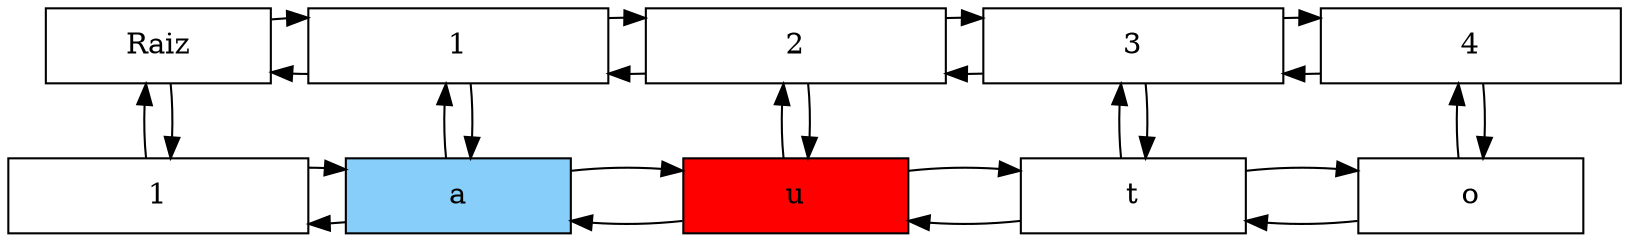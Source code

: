 digraph M{ 
node[ shape = box] 
Raiz[label = "Raiz", width=1.5, group = 1]; 
 
f0[label = "1" width=2.0 , group = 1 ]; 
c0[label = "1" width=2.0 , group = 2 ]; 
c1[label = "2" width=2.0 , group = 3 ]; 
c2[label = "3" width=2.0 , group = 4 ]; 
c3[label = "4" width=2.0 , group = 5 ]; 
c0 -> c1[dir = back]; 
c0 -> c1 
c1 -> c2[dir = back]; 
c1 -> c2 
c2 -> c3[dir = back]; 
c2 -> c3 
 Raiz -> f0 [dir = back];  
 Raiz -> f0 ; 
 Raiz -> c0 [dir = back]; 
 Raiz -> c0 ; 
{rank = same;Raiz;c0;c1;c2;c3;} 
n0[label = "a" width = 1.5,fillcolor = lightskyblue,style = filled,group =2]; 
n0[label = "a" width = 1.5, group =2]; 
n1[label = "u" width = 1.5,fillcolor = red,style = filled, group =3]; 
n1[label = "u" width = 1.5, group =3]; 
n2[label = "t" width = 1.5, group =4]; 
n2[label = "t" width = 1.5, group =4]; 
n3[label = "o" width = 1.5, group =5]; 
n3[label = "o" width = 1.5, group =5]; 
c0 -> n0 [dir = back];  
c0 -> n0
c1 -> n1 [dir = back];  
c1 -> n1
c2 -> n2 [dir = back];  
c2 -> n2
c3 -> n3 [dir = back];  
c3 -> n3
f0 -> n0 [dir = back];  
f0 -> n0
n0 -> n1 [dir = back];  
n0 -> n1
n1 -> n2 [dir = back];  
n1 -> n2
n2 -> n3 [dir = back];  
n2 -> n3
{rank = same;f0;n0;n1;n2;n3;} 
}